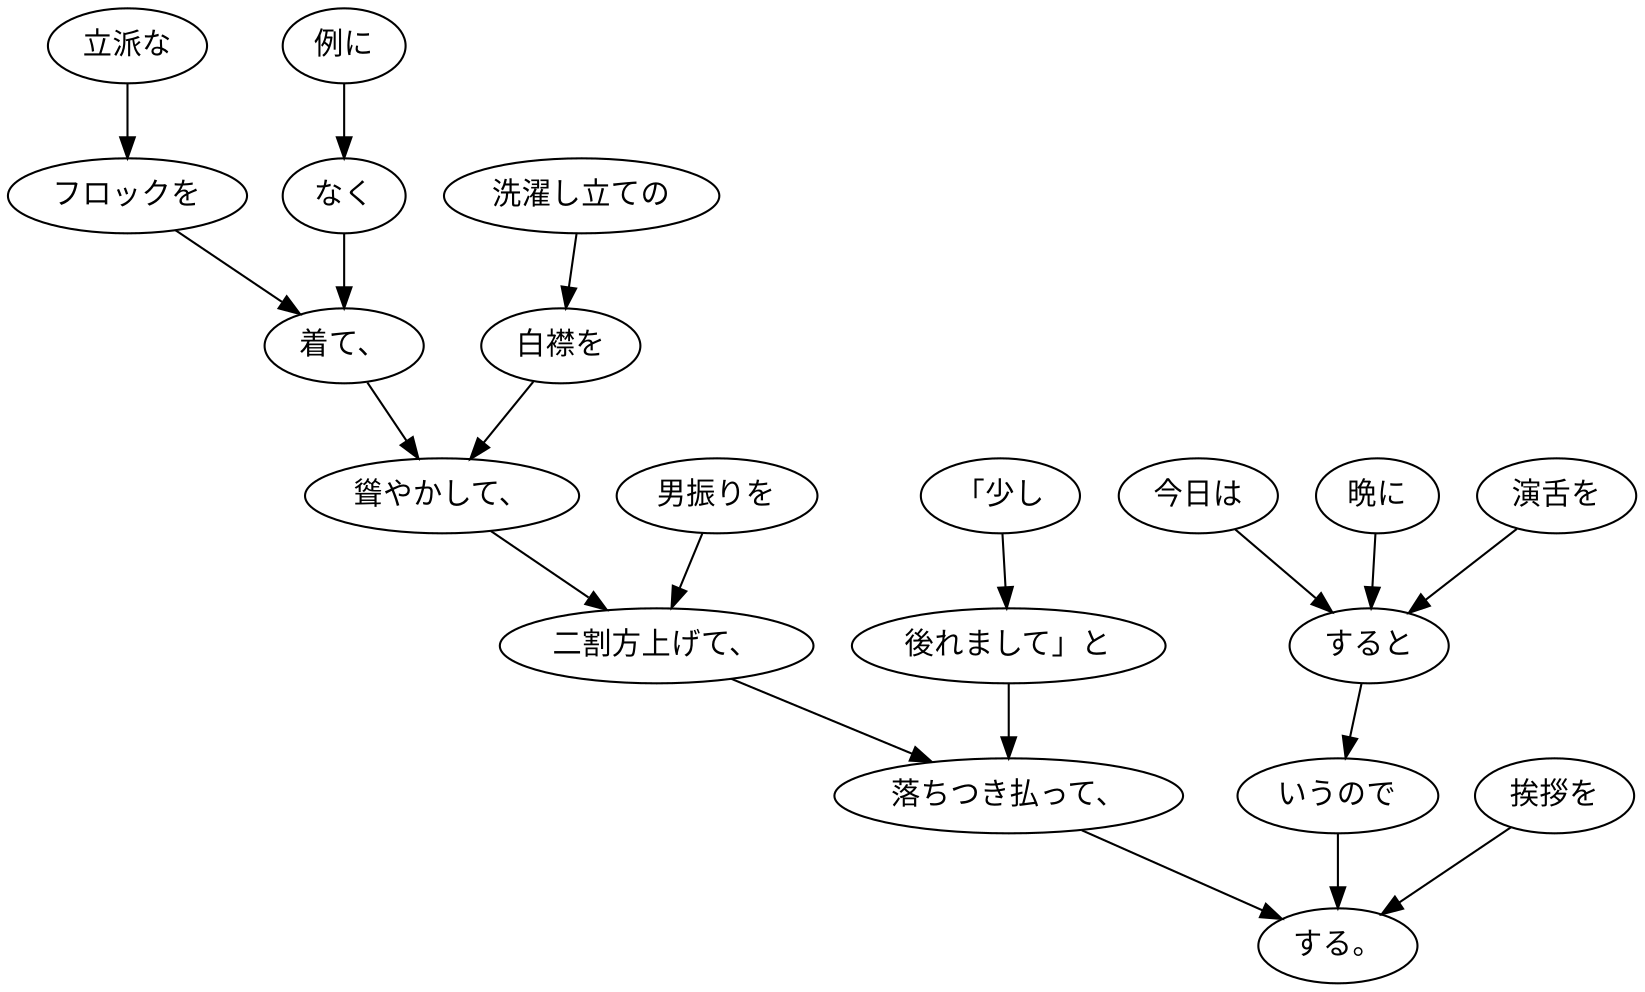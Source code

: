 digraph graph1476 {
	node0 [label="今日は"];
	node1 [label="晩に"];
	node2 [label="演舌を"];
	node3 [label="すると"];
	node4 [label="いうので"];
	node5 [label="例に"];
	node6 [label="なく"];
	node7 [label="立派な"];
	node8 [label="フロックを"];
	node9 [label="着て、"];
	node10 [label="洗濯し立ての"];
	node11 [label="白襟を"];
	node12 [label="聳やかして、"];
	node13 [label="男振りを"];
	node14 [label="二割方上げて、"];
	node15 [label="「少し"];
	node16 [label="後れまして」と"];
	node17 [label="落ちつき払って、"];
	node18 [label="挨拶を"];
	node19 [label="する。"];
	node0 -> node3;
	node1 -> node3;
	node2 -> node3;
	node3 -> node4;
	node4 -> node19;
	node5 -> node6;
	node6 -> node9;
	node7 -> node8;
	node8 -> node9;
	node9 -> node12;
	node10 -> node11;
	node11 -> node12;
	node12 -> node14;
	node13 -> node14;
	node14 -> node17;
	node15 -> node16;
	node16 -> node17;
	node17 -> node19;
	node18 -> node19;
}
